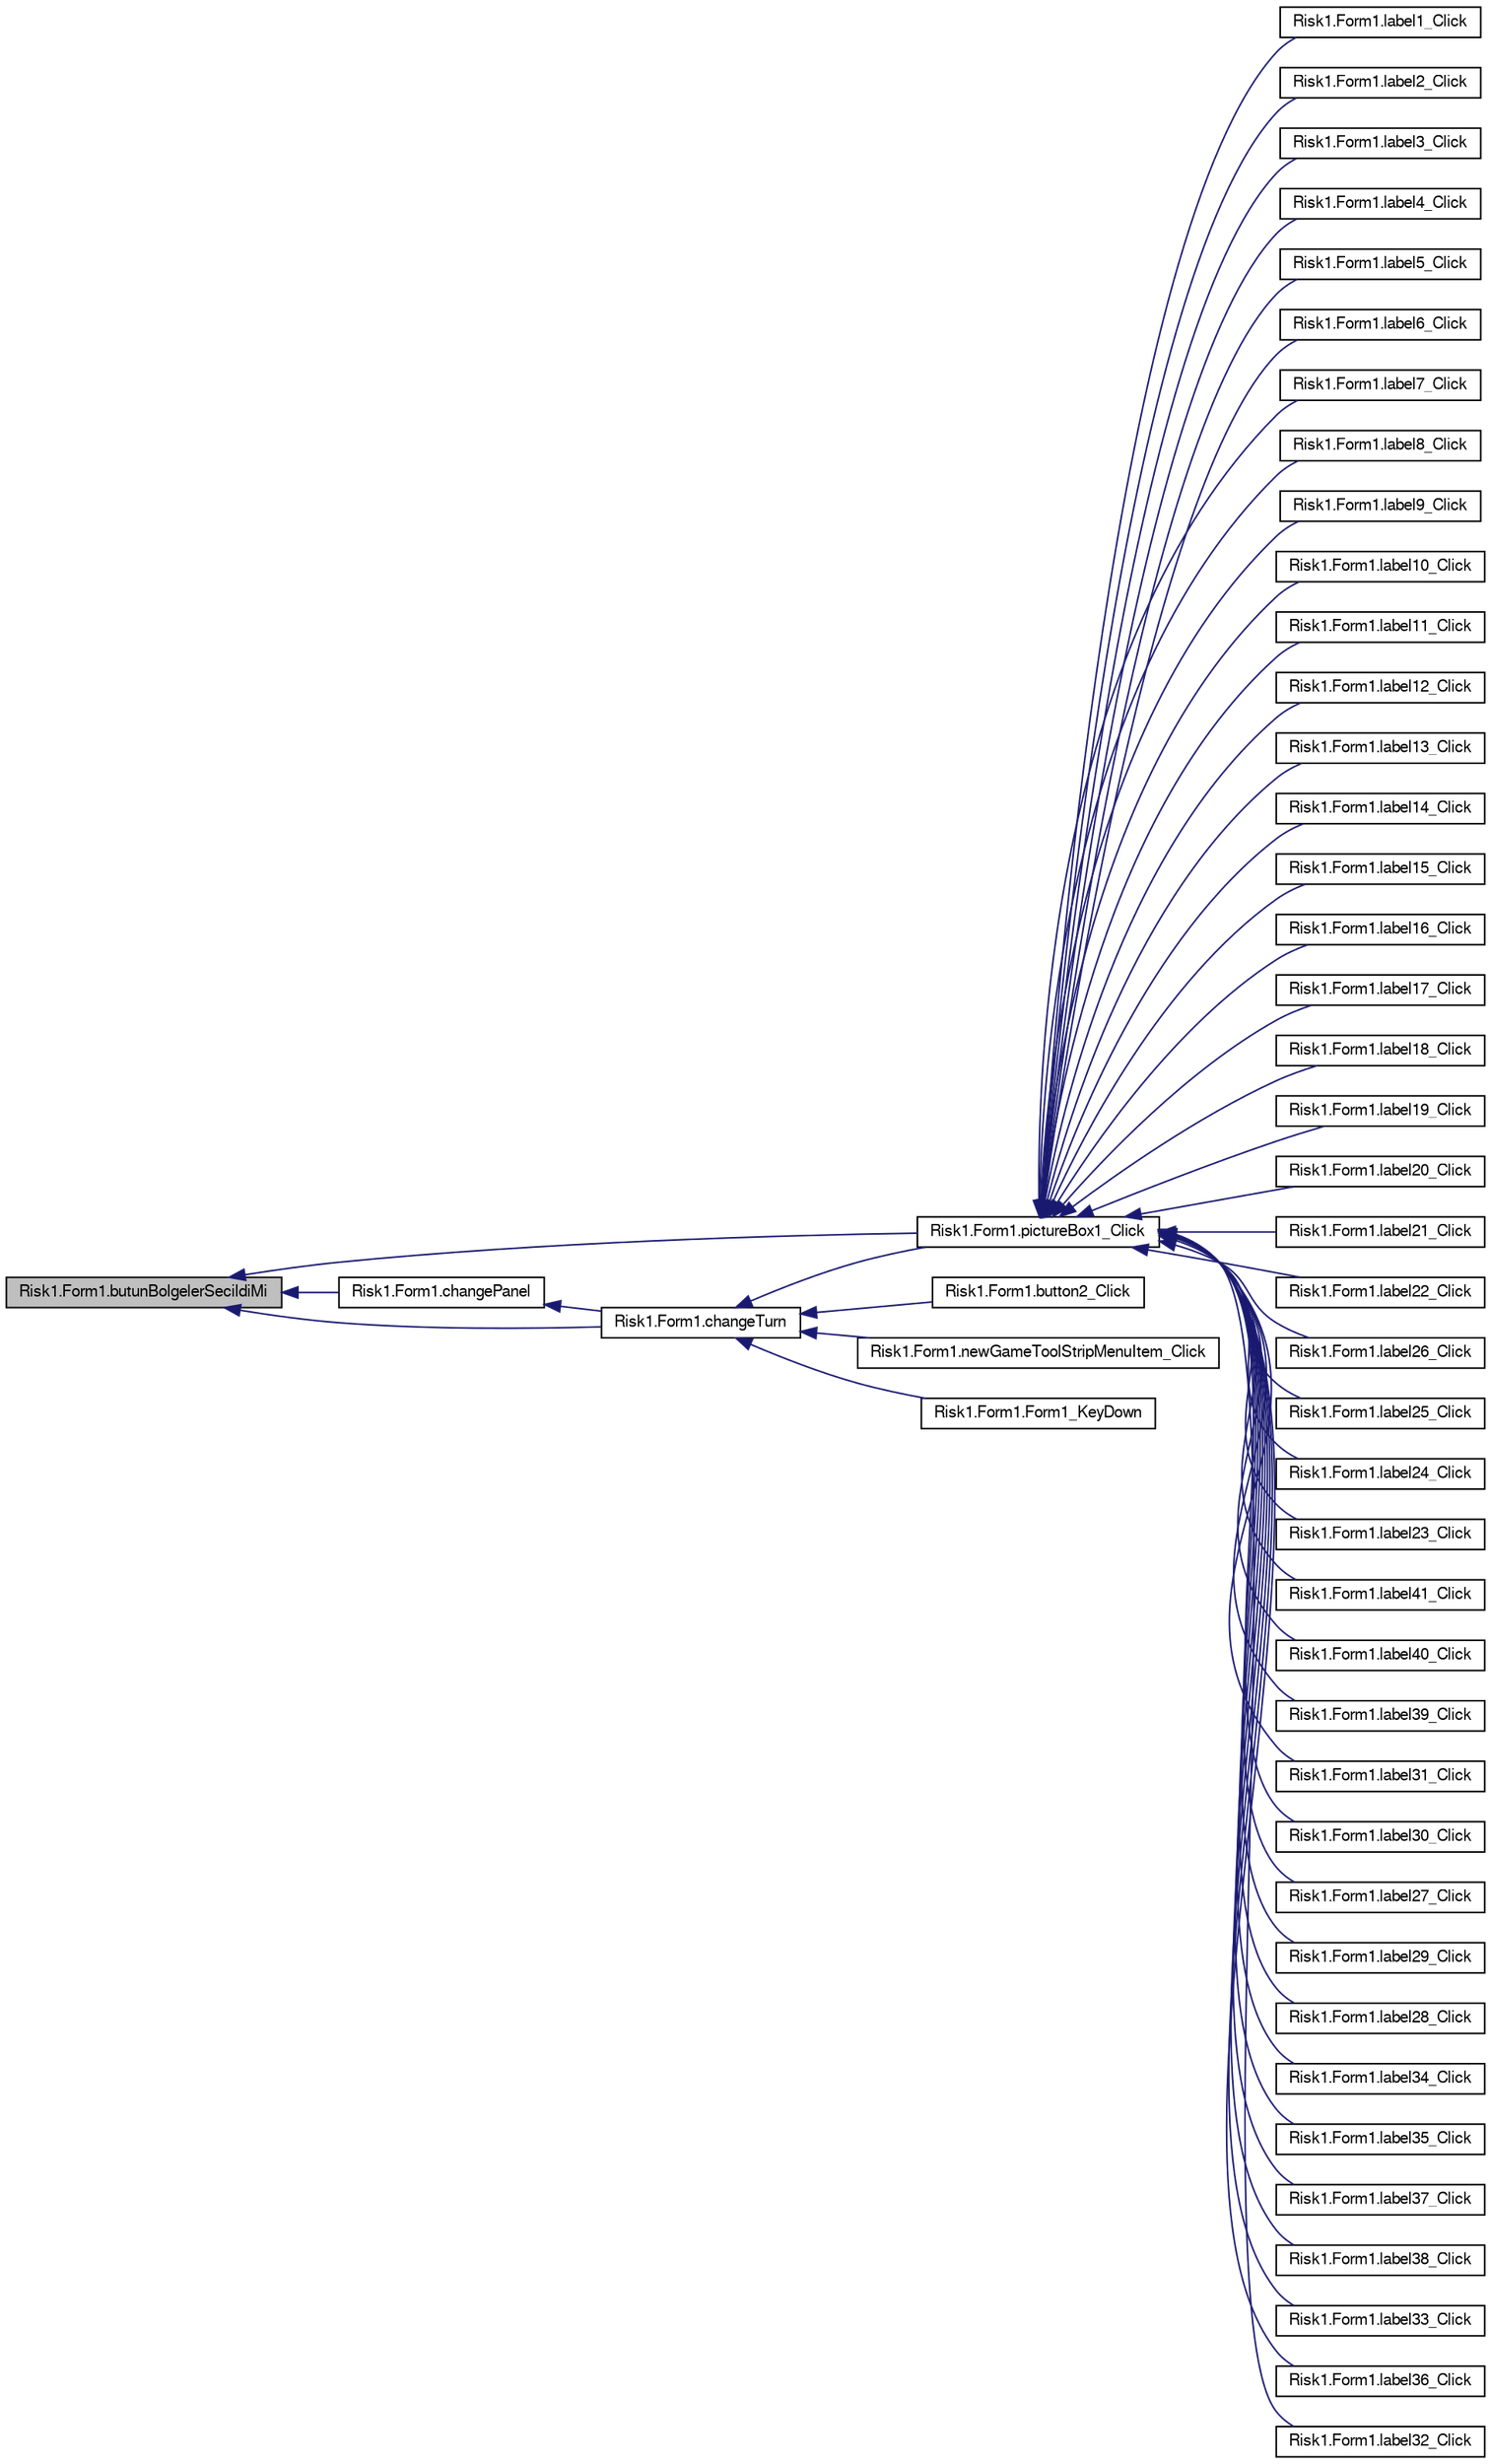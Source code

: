 digraph G
{
  bgcolor="transparent";
  edge [fontname="FreeSans",fontsize="10",labelfontname="FreeSans",labelfontsize="10"];
  node [fontname="FreeSans",fontsize="10",shape=record];
  rankdir="LR";
  Node1 [label="Risk1.Form1.butunBolgelerSecildiMi",height=0.2,width=0.4,color="black", fillcolor="grey75", style="filled" fontcolor="black"];
  Node1 -> Node2 [dir="back",color="midnightblue",fontsize="10",style="solid",fontname="FreeSans"];
  Node2 [label="Risk1.Form1.changePanel",height=0.2,width=0.4,color="black",URL="$classRisk1_1_1Form1.html#ab67166153c5c0244b55e82bcd6025660"];
  Node2 -> Node3 [dir="back",color="midnightblue",fontsize="10",style="solid",fontname="FreeSans"];
  Node3 [label="Risk1.Form1.changeTurn",height=0.2,width=0.4,color="black",URL="$classRisk1_1_1Form1.html#a018eea4103c89dab9ab61df7f8dd2e78"];
  Node3 -> Node4 [dir="back",color="midnightblue",fontsize="10",style="solid",fontname="FreeSans"];
  Node4 [label="Risk1.Form1.pictureBox1_Click",height=0.2,width=0.4,color="black",URL="$classRisk1_1_1Form1.html#aefee05c8e80333207f348827ebd415df"];
  Node4 -> Node5 [dir="back",color="midnightblue",fontsize="10",style="solid",fontname="FreeSans"];
  Node5 [label="Risk1.Form1.label1_Click",height=0.2,width=0.4,color="black",URL="$classRisk1_1_1Form1.html#ae73f7ccd82b88f7c3fdf50ddcf5688da"];
  Node4 -> Node6 [dir="back",color="midnightblue",fontsize="10",style="solid",fontname="FreeSans"];
  Node6 [label="Risk1.Form1.label2_Click",height=0.2,width=0.4,color="black",URL="$classRisk1_1_1Form1.html#ae82c1467328a1716c54815c1fb7d3939"];
  Node4 -> Node7 [dir="back",color="midnightblue",fontsize="10",style="solid",fontname="FreeSans"];
  Node7 [label="Risk1.Form1.label3_Click",height=0.2,width=0.4,color="black",URL="$classRisk1_1_1Form1.html#a20f3bcc7d2e272cf622df760ac2a9059"];
  Node4 -> Node8 [dir="back",color="midnightblue",fontsize="10",style="solid",fontname="FreeSans"];
  Node8 [label="Risk1.Form1.label4_Click",height=0.2,width=0.4,color="black",URL="$classRisk1_1_1Form1.html#ac3693dd82f27dce05709038c5339e78d"];
  Node4 -> Node9 [dir="back",color="midnightblue",fontsize="10",style="solid",fontname="FreeSans"];
  Node9 [label="Risk1.Form1.label5_Click",height=0.2,width=0.4,color="black",URL="$classRisk1_1_1Form1.html#a55b50088d0677c4b02fccc8e9d9b4bb0"];
  Node4 -> Node10 [dir="back",color="midnightblue",fontsize="10",style="solid",fontname="FreeSans"];
  Node10 [label="Risk1.Form1.label6_Click",height=0.2,width=0.4,color="black",URL="$classRisk1_1_1Form1.html#ad84a1a4be41f3a09c1028f0c8b20f9a5"];
  Node4 -> Node11 [dir="back",color="midnightblue",fontsize="10",style="solid",fontname="FreeSans"];
  Node11 [label="Risk1.Form1.label7_Click",height=0.2,width=0.4,color="black",URL="$classRisk1_1_1Form1.html#a49e079f4550e0c62b93c1165143dffe1"];
  Node4 -> Node12 [dir="back",color="midnightblue",fontsize="10",style="solid",fontname="FreeSans"];
  Node12 [label="Risk1.Form1.label8_Click",height=0.2,width=0.4,color="black",URL="$classRisk1_1_1Form1.html#a0807927097c01b8c41b3f3d10669a2cb"];
  Node4 -> Node13 [dir="back",color="midnightblue",fontsize="10",style="solid",fontname="FreeSans"];
  Node13 [label="Risk1.Form1.label9_Click",height=0.2,width=0.4,color="black",URL="$classRisk1_1_1Form1.html#aea07a9f4baca761d43c0d398cfdf40ba"];
  Node4 -> Node14 [dir="back",color="midnightblue",fontsize="10",style="solid",fontname="FreeSans"];
  Node14 [label="Risk1.Form1.label10_Click",height=0.2,width=0.4,color="black",URL="$classRisk1_1_1Form1.html#af62edd64b39c82d60e5e7934f509f4c0"];
  Node4 -> Node15 [dir="back",color="midnightblue",fontsize="10",style="solid",fontname="FreeSans"];
  Node15 [label="Risk1.Form1.label11_Click",height=0.2,width=0.4,color="black",URL="$classRisk1_1_1Form1.html#a3c51e0a20e26cb0118417934cfa56630"];
  Node4 -> Node16 [dir="back",color="midnightblue",fontsize="10",style="solid",fontname="FreeSans"];
  Node16 [label="Risk1.Form1.label12_Click",height=0.2,width=0.4,color="black",URL="$classRisk1_1_1Form1.html#ab8cdaa16812fb918505bbe2a02a652cd"];
  Node4 -> Node17 [dir="back",color="midnightblue",fontsize="10",style="solid",fontname="FreeSans"];
  Node17 [label="Risk1.Form1.label13_Click",height=0.2,width=0.4,color="black",URL="$classRisk1_1_1Form1.html#acad072588e96dcf515f80b5e9f774ac8"];
  Node4 -> Node18 [dir="back",color="midnightblue",fontsize="10",style="solid",fontname="FreeSans"];
  Node18 [label="Risk1.Form1.label14_Click",height=0.2,width=0.4,color="black",URL="$classRisk1_1_1Form1.html#a14fb1beb811e4742bba0678515f61654"];
  Node4 -> Node19 [dir="back",color="midnightblue",fontsize="10",style="solid",fontname="FreeSans"];
  Node19 [label="Risk1.Form1.label15_Click",height=0.2,width=0.4,color="black",URL="$classRisk1_1_1Form1.html#a8e59ec75e47220af2d4aeca5aa347b57"];
  Node4 -> Node20 [dir="back",color="midnightblue",fontsize="10",style="solid",fontname="FreeSans"];
  Node20 [label="Risk1.Form1.label16_Click",height=0.2,width=0.4,color="black",URL="$classRisk1_1_1Form1.html#a66ca6fc642eec49917dd1ab3672a3714"];
  Node4 -> Node21 [dir="back",color="midnightblue",fontsize="10",style="solid",fontname="FreeSans"];
  Node21 [label="Risk1.Form1.label17_Click",height=0.2,width=0.4,color="black",URL="$classRisk1_1_1Form1.html#a25429bb10992d4457d5f4ad2e60083d0"];
  Node4 -> Node22 [dir="back",color="midnightblue",fontsize="10",style="solid",fontname="FreeSans"];
  Node22 [label="Risk1.Form1.label18_Click",height=0.2,width=0.4,color="black",URL="$classRisk1_1_1Form1.html#a08b02c827fd1f992778ff1d11426d757"];
  Node4 -> Node23 [dir="back",color="midnightblue",fontsize="10",style="solid",fontname="FreeSans"];
  Node23 [label="Risk1.Form1.label19_Click",height=0.2,width=0.4,color="black",URL="$classRisk1_1_1Form1.html#a26f04a861dd60ef610793e25af49af53"];
  Node4 -> Node24 [dir="back",color="midnightblue",fontsize="10",style="solid",fontname="FreeSans"];
  Node24 [label="Risk1.Form1.label20_Click",height=0.2,width=0.4,color="black",URL="$classRisk1_1_1Form1.html#a22ace169bfaa5b48fe38c7fb757cecc3"];
  Node4 -> Node25 [dir="back",color="midnightblue",fontsize="10",style="solid",fontname="FreeSans"];
  Node25 [label="Risk1.Form1.label21_Click",height=0.2,width=0.4,color="black",URL="$classRisk1_1_1Form1.html#a945f0a2422b22f3f028a9d83d17223cb"];
  Node4 -> Node26 [dir="back",color="midnightblue",fontsize="10",style="solid",fontname="FreeSans"];
  Node26 [label="Risk1.Form1.label22_Click",height=0.2,width=0.4,color="black",URL="$classRisk1_1_1Form1.html#a587cdfc4bec32537f5e25525292a825c"];
  Node4 -> Node27 [dir="back",color="midnightblue",fontsize="10",style="solid",fontname="FreeSans"];
  Node27 [label="Risk1.Form1.label26_Click",height=0.2,width=0.4,color="black",URL="$classRisk1_1_1Form1.html#a0e6324cca432d223d7ee19779f7022a2"];
  Node4 -> Node28 [dir="back",color="midnightblue",fontsize="10",style="solid",fontname="FreeSans"];
  Node28 [label="Risk1.Form1.label25_Click",height=0.2,width=0.4,color="black",URL="$classRisk1_1_1Form1.html#a84032b1821f3bc6598dba28c4ddb6025"];
  Node4 -> Node29 [dir="back",color="midnightblue",fontsize="10",style="solid",fontname="FreeSans"];
  Node29 [label="Risk1.Form1.label24_Click",height=0.2,width=0.4,color="black",URL="$classRisk1_1_1Form1.html#a4ee7655dbf6f1799a827ef94188fe09a"];
  Node4 -> Node30 [dir="back",color="midnightblue",fontsize="10",style="solid",fontname="FreeSans"];
  Node30 [label="Risk1.Form1.label23_Click",height=0.2,width=0.4,color="black",URL="$classRisk1_1_1Form1.html#a9b8a896a37c4dfcb662ff5901256f0d8"];
  Node4 -> Node31 [dir="back",color="midnightblue",fontsize="10",style="solid",fontname="FreeSans"];
  Node31 [label="Risk1.Form1.label41_Click",height=0.2,width=0.4,color="black",URL="$classRisk1_1_1Form1.html#a8e7be8f7cb2235d501513fd1a7ad2fd9"];
  Node4 -> Node32 [dir="back",color="midnightblue",fontsize="10",style="solid",fontname="FreeSans"];
  Node32 [label="Risk1.Form1.label40_Click",height=0.2,width=0.4,color="black",URL="$classRisk1_1_1Form1.html#a7ca841db205af54914c9068d91df89a4"];
  Node4 -> Node33 [dir="back",color="midnightblue",fontsize="10",style="solid",fontname="FreeSans"];
  Node33 [label="Risk1.Form1.label39_Click",height=0.2,width=0.4,color="black",URL="$classRisk1_1_1Form1.html#ad1a3d1afca4a7dbb301c83400cb609ad"];
  Node4 -> Node34 [dir="back",color="midnightblue",fontsize="10",style="solid",fontname="FreeSans"];
  Node34 [label="Risk1.Form1.label31_Click",height=0.2,width=0.4,color="black",URL="$classRisk1_1_1Form1.html#a1b6d0068123a171108f437117a9462a1"];
  Node4 -> Node35 [dir="back",color="midnightblue",fontsize="10",style="solid",fontname="FreeSans"];
  Node35 [label="Risk1.Form1.label30_Click",height=0.2,width=0.4,color="black",URL="$classRisk1_1_1Form1.html#aef8c55820e59f8166c12cc4c3da764a4"];
  Node4 -> Node36 [dir="back",color="midnightblue",fontsize="10",style="solid",fontname="FreeSans"];
  Node36 [label="Risk1.Form1.label27_Click",height=0.2,width=0.4,color="black",URL="$classRisk1_1_1Form1.html#ae33a3f0f210a3f1a1ff2f7fd9489120f"];
  Node4 -> Node37 [dir="back",color="midnightblue",fontsize="10",style="solid",fontname="FreeSans"];
  Node37 [label="Risk1.Form1.label29_Click",height=0.2,width=0.4,color="black",URL="$classRisk1_1_1Form1.html#aab3814365d52f98f4c5d2450e8a27f46"];
  Node4 -> Node38 [dir="back",color="midnightblue",fontsize="10",style="solid",fontname="FreeSans"];
  Node38 [label="Risk1.Form1.label28_Click",height=0.2,width=0.4,color="black",URL="$classRisk1_1_1Form1.html#a2a31962ac6a4966466dc42c36d8430ec"];
  Node4 -> Node39 [dir="back",color="midnightblue",fontsize="10",style="solid",fontname="FreeSans"];
  Node39 [label="Risk1.Form1.label34_Click",height=0.2,width=0.4,color="black",URL="$classRisk1_1_1Form1.html#ac29b2651b3c8be1d0b995605734d968a"];
  Node4 -> Node40 [dir="back",color="midnightblue",fontsize="10",style="solid",fontname="FreeSans"];
  Node40 [label="Risk1.Form1.label35_Click",height=0.2,width=0.4,color="black",URL="$classRisk1_1_1Form1.html#a39871c9f66ad6148a154e2497413554a"];
  Node4 -> Node41 [dir="back",color="midnightblue",fontsize="10",style="solid",fontname="FreeSans"];
  Node41 [label="Risk1.Form1.label37_Click",height=0.2,width=0.4,color="black",URL="$classRisk1_1_1Form1.html#ae3ee521fae5841a59d4aaacabd9f3ad9"];
  Node4 -> Node42 [dir="back",color="midnightblue",fontsize="10",style="solid",fontname="FreeSans"];
  Node42 [label="Risk1.Form1.label38_Click",height=0.2,width=0.4,color="black",URL="$classRisk1_1_1Form1.html#a70f8dbfe95c84e01bf192768f3754db8"];
  Node4 -> Node43 [dir="back",color="midnightblue",fontsize="10",style="solid",fontname="FreeSans"];
  Node43 [label="Risk1.Form1.label33_Click",height=0.2,width=0.4,color="black",URL="$classRisk1_1_1Form1.html#a540eceb6c480fa23fc62be728beab581"];
  Node4 -> Node44 [dir="back",color="midnightblue",fontsize="10",style="solid",fontname="FreeSans"];
  Node44 [label="Risk1.Form1.label36_Click",height=0.2,width=0.4,color="black",URL="$classRisk1_1_1Form1.html#af32effd41501b70fe4706d8c6fd90499"];
  Node4 -> Node45 [dir="back",color="midnightblue",fontsize="10",style="solid",fontname="FreeSans"];
  Node45 [label="Risk1.Form1.label32_Click",height=0.2,width=0.4,color="black",URL="$classRisk1_1_1Form1.html#ad657792a028bfacc185f42ef0c5369d6"];
  Node3 -> Node46 [dir="back",color="midnightblue",fontsize="10",style="solid",fontname="FreeSans"];
  Node46 [label="Risk1.Form1.button2_Click",height=0.2,width=0.4,color="black",URL="$classRisk1_1_1Form1.html#a8f60a4061bbe11ace5f91ddf817ae165"];
  Node3 -> Node47 [dir="back",color="midnightblue",fontsize="10",style="solid",fontname="FreeSans"];
  Node47 [label="Risk1.Form1.newGameToolStripMenuItem_Click",height=0.2,width=0.4,color="black",URL="$classRisk1_1_1Form1.html#a33b0a37450d54eaf9cffa464044b6898"];
  Node3 -> Node48 [dir="back",color="midnightblue",fontsize="10",style="solid",fontname="FreeSans"];
  Node48 [label="Risk1.Form1.Form1_KeyDown",height=0.2,width=0.4,color="black",URL="$classRisk1_1_1Form1.html#a0006073e9cd2c614444af8341e746251"];
  Node1 -> Node3 [dir="back",color="midnightblue",fontsize="10",style="solid",fontname="FreeSans"];
  Node1 -> Node4 [dir="back",color="midnightblue",fontsize="10",style="solid",fontname="FreeSans"];
}
